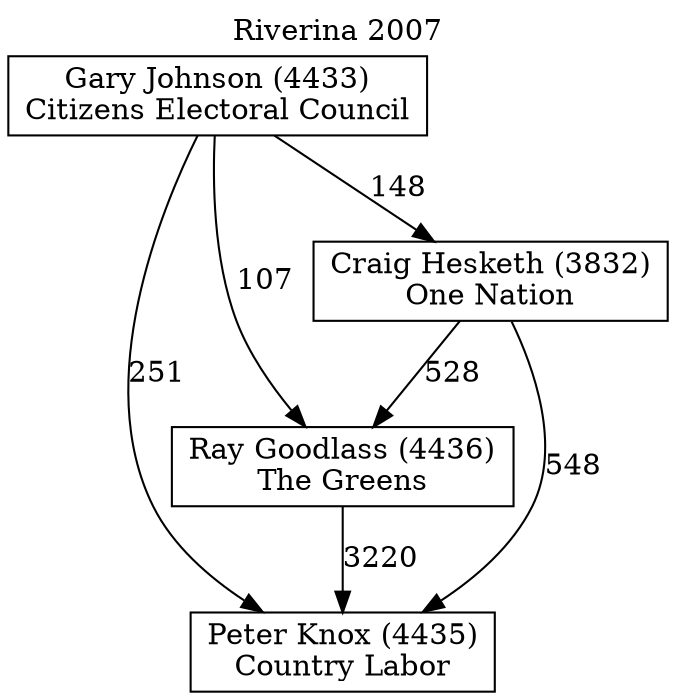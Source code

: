 // House preference flow
digraph "Peter Knox (4435)_Riverina_2007" {
	graph [label="Riverina 2007" labelloc=t mclimit=10]
	node [shape=box]
	"Peter Knox (4435)" [label="Peter Knox (4435)
Country Labor"]
	"Ray Goodlass (4436)" [label="Ray Goodlass (4436)
The Greens"]
	"Craig Hesketh (3832)" [label="Craig Hesketh (3832)
One Nation"]
	"Gary Johnson (4433)" [label="Gary Johnson (4433)
Citizens Electoral Council"]
	"Ray Goodlass (4436)" -> "Peter Knox (4435)" [label=3220]
	"Craig Hesketh (3832)" -> "Ray Goodlass (4436)" [label=528]
	"Gary Johnson (4433)" -> "Craig Hesketh (3832)" [label=148]
	"Craig Hesketh (3832)" -> "Peter Knox (4435)" [label=548]
	"Gary Johnson (4433)" -> "Peter Knox (4435)" [label=251]
	"Gary Johnson (4433)" -> "Ray Goodlass (4436)" [label=107]
}
